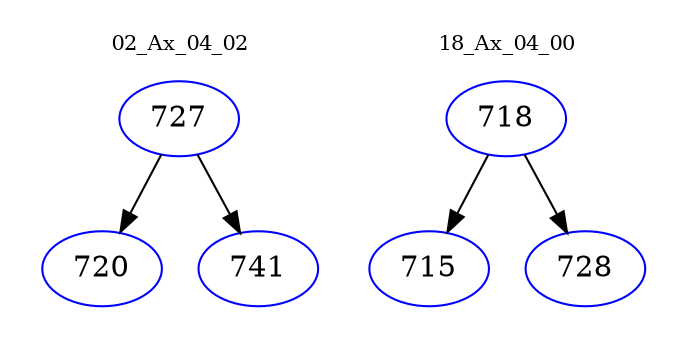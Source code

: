 digraph{
subgraph cluster_0 {
color = white
label = "02_Ax_04_02";
fontsize=10;
T0_727 [label="727", color="blue"]
T0_727 -> T0_720 [color="black"]
T0_720 [label="720", color="blue"]
T0_727 -> T0_741 [color="black"]
T0_741 [label="741", color="blue"]
}
subgraph cluster_1 {
color = white
label = "18_Ax_04_00";
fontsize=10;
T1_718 [label="718", color="blue"]
T1_718 -> T1_715 [color="black"]
T1_715 [label="715", color="blue"]
T1_718 -> T1_728 [color="black"]
T1_728 [label="728", color="blue"]
}
}
